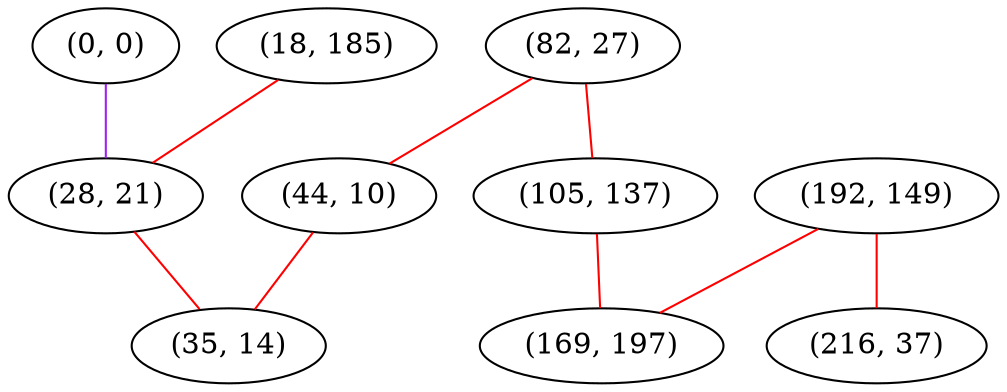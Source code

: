 graph "" {
"(0, 0)";
"(192, 149)";
"(18, 185)";
"(216, 37)";
"(82, 27)";
"(105, 137)";
"(28, 21)";
"(169, 197)";
"(44, 10)";
"(35, 14)";
"(0, 0)" -- "(28, 21)"  [color=purple, key=0, weight=4];
"(192, 149)" -- "(169, 197)"  [color=red, key=0, weight=1];
"(192, 149)" -- "(216, 37)"  [color=red, key=0, weight=1];
"(18, 185)" -- "(28, 21)"  [color=red, key=0, weight=1];
"(82, 27)" -- "(44, 10)"  [color=red, key=0, weight=1];
"(82, 27)" -- "(105, 137)"  [color=red, key=0, weight=1];
"(105, 137)" -- "(169, 197)"  [color=red, key=0, weight=1];
"(28, 21)" -- "(35, 14)"  [color=red, key=0, weight=1];
"(44, 10)" -- "(35, 14)"  [color=red, key=0, weight=1];
}
